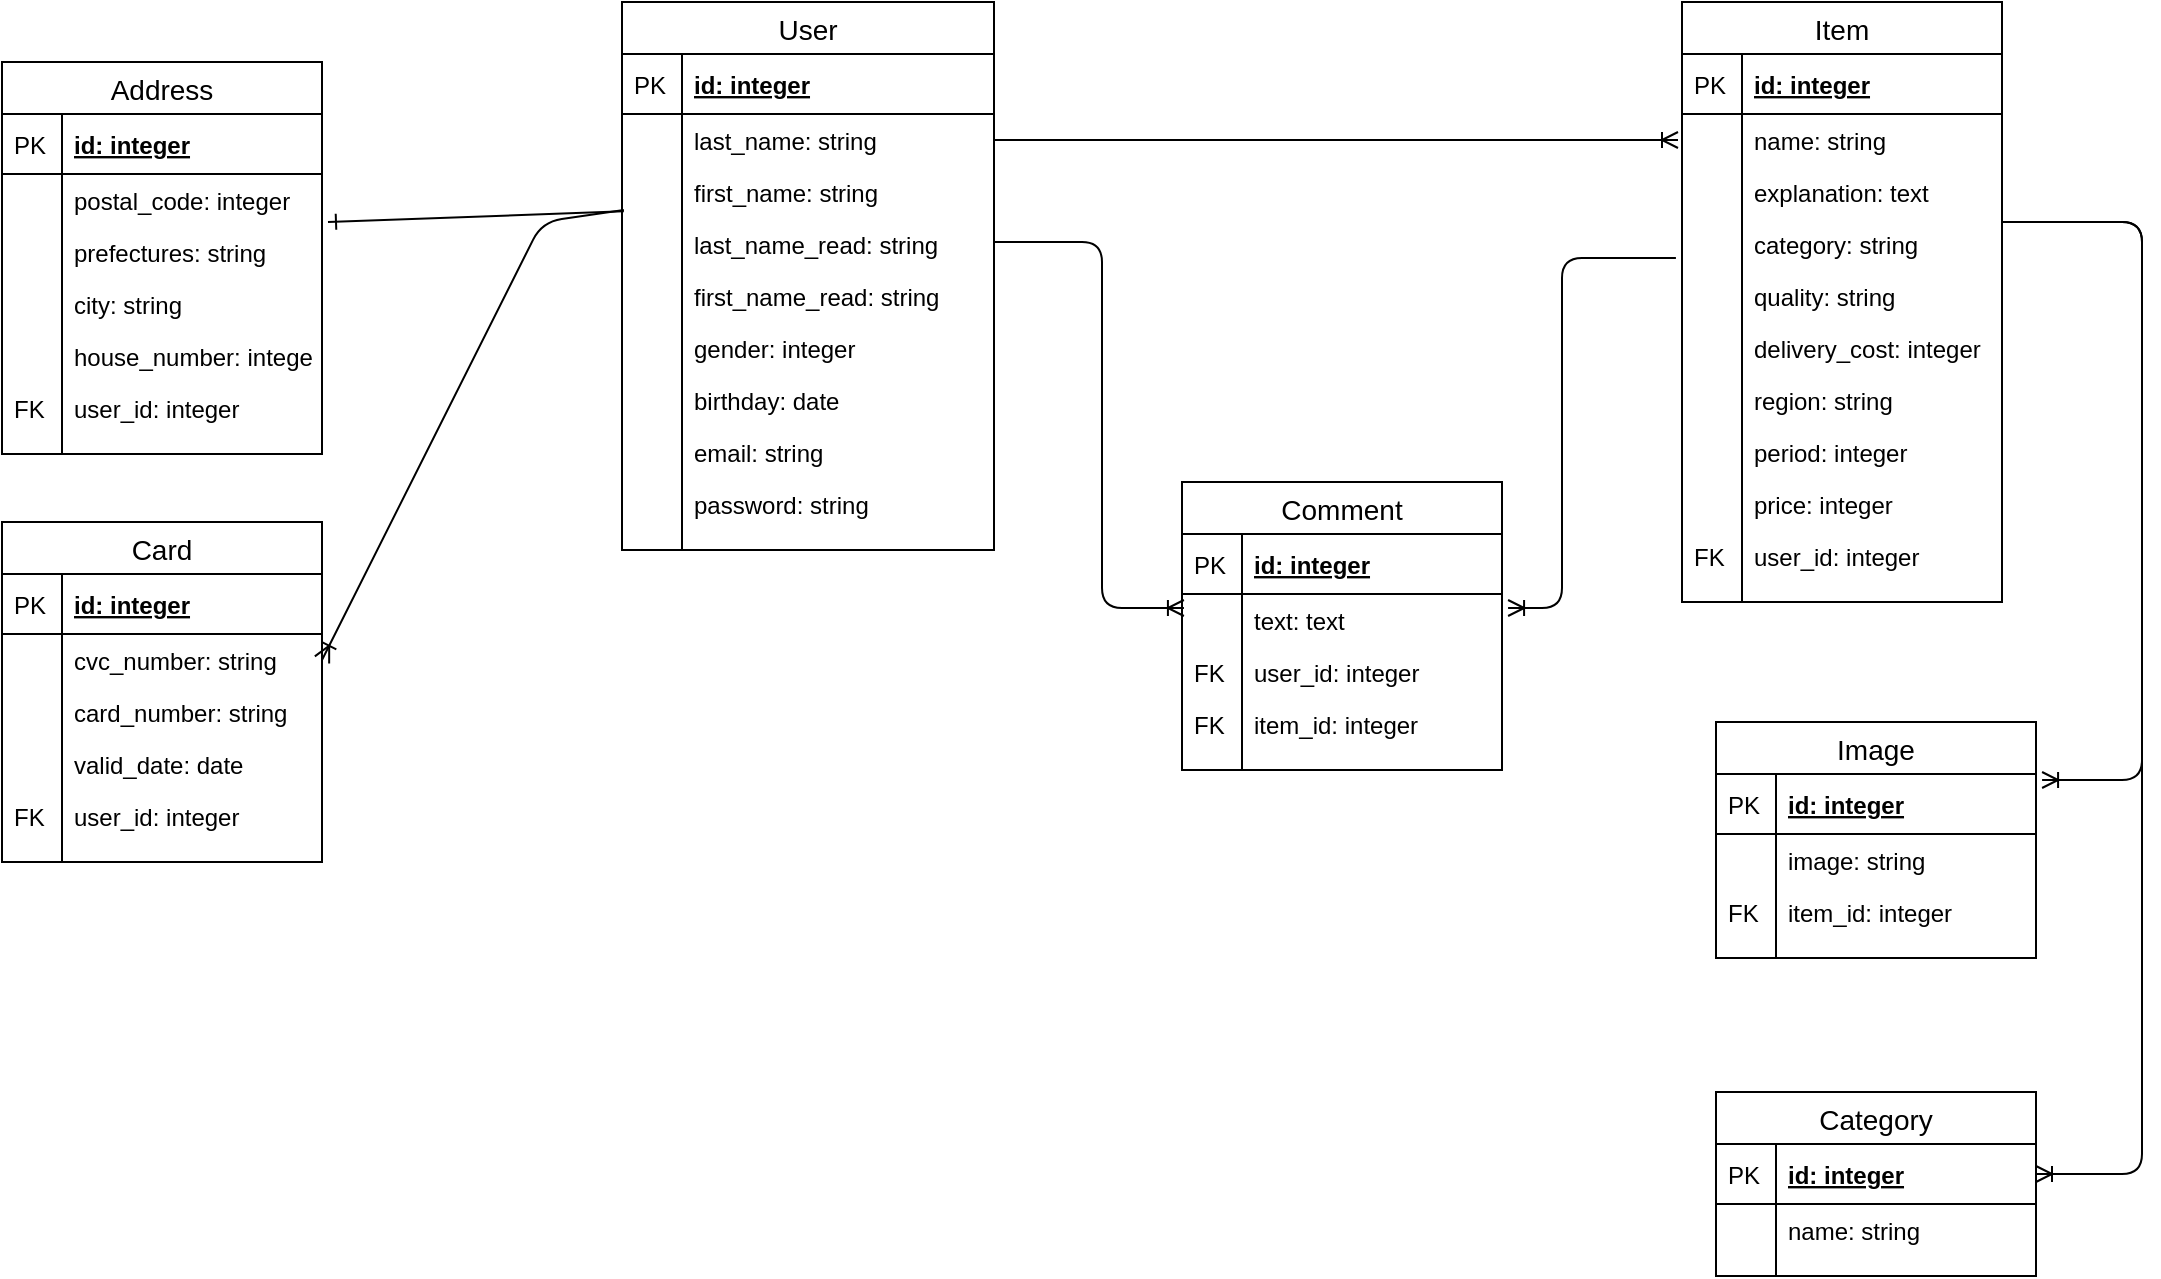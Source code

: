<mxfile version="13.1.3">
    <diagram id="6hGFLwfOUW9BJ-s0fimq" name="Page-1">
        <mxGraphModel dx="1434" dy="567" grid="1" gridSize="10" guides="1" tooltips="1" connect="1" arrows="1" fold="1" page="1" pageScale="1" pageWidth="827" pageHeight="1169" math="0" shadow="0">
            <root>
                <mxCell id="0"/>
                <mxCell id="1" parent="0"/>
                <mxCell id="AFHRm0cHmxVTcBt_HpMP-121" value="Image" style="swimlane;fontStyle=0;childLayout=stackLayout;horizontal=1;startSize=26;horizontalStack=0;resizeParent=1;resizeParentMax=0;resizeLast=0;collapsible=1;marginBottom=0;align=center;fontSize=14;html=0;" vertex="1" parent="1">
                    <mxGeometry x="667" y="400" width="160" height="118" as="geometry"/>
                </mxCell>
                <mxCell id="AFHRm0cHmxVTcBt_HpMP-122" value="id: integer" style="shape=partialRectangle;top=0;left=0;right=0;bottom=1;align=left;verticalAlign=middle;fillColor=none;spacingLeft=34;spacingRight=4;overflow=hidden;rotatable=0;points=[[0,0.5],[1,0.5]];portConstraint=eastwest;dropTarget=0;fontStyle=5;fontSize=12;" vertex="1" parent="AFHRm0cHmxVTcBt_HpMP-121">
                    <mxGeometry y="26" width="160" height="30" as="geometry"/>
                </mxCell>
                <mxCell id="AFHRm0cHmxVTcBt_HpMP-123" value="PK" style="shape=partialRectangle;top=0;left=0;bottom=0;fillColor=none;align=left;verticalAlign=middle;spacingLeft=4;spacingRight=4;overflow=hidden;rotatable=0;points=[];portConstraint=eastwest;part=1;fontSize=12;" vertex="1" connectable="0" parent="AFHRm0cHmxVTcBt_HpMP-122">
                    <mxGeometry width="30" height="30" as="geometry"/>
                </mxCell>
                <mxCell id="AFHRm0cHmxVTcBt_HpMP-124" value="image: string" style="shape=partialRectangle;top=0;left=0;right=0;bottom=0;align=left;verticalAlign=top;fillColor=none;spacingLeft=34;spacingRight=4;overflow=hidden;rotatable=0;points=[[0,0.5],[1,0.5]];portConstraint=eastwest;dropTarget=0;fontSize=12;" vertex="1" parent="AFHRm0cHmxVTcBt_HpMP-121">
                    <mxGeometry y="56" width="160" height="26" as="geometry"/>
                </mxCell>
                <mxCell id="AFHRm0cHmxVTcBt_HpMP-125" value="" style="shape=partialRectangle;top=0;left=0;bottom=0;fillColor=none;align=left;verticalAlign=top;spacingLeft=4;spacingRight=4;overflow=hidden;rotatable=0;points=[];portConstraint=eastwest;part=1;fontSize=12;" vertex="1" connectable="0" parent="AFHRm0cHmxVTcBt_HpMP-124">
                    <mxGeometry width="30" height="26" as="geometry"/>
                </mxCell>
                <mxCell id="AFHRm0cHmxVTcBt_HpMP-153" value="item_id: integer" style="shape=partialRectangle;top=0;left=0;right=0;bottom=0;align=left;verticalAlign=top;fillColor=none;spacingLeft=34;spacingRight=4;overflow=hidden;rotatable=0;points=[[0,0.5],[1,0.5]];portConstraint=eastwest;dropTarget=0;fontSize=12;" vertex="1" parent="AFHRm0cHmxVTcBt_HpMP-121">
                    <mxGeometry y="82" width="160" height="26" as="geometry"/>
                </mxCell>
                <mxCell id="AFHRm0cHmxVTcBt_HpMP-154" value="FK" style="shape=partialRectangle;top=0;left=0;bottom=0;fillColor=none;align=left;verticalAlign=top;spacingLeft=4;spacingRight=4;overflow=hidden;rotatable=0;points=[];portConstraint=eastwest;part=1;fontSize=12;" vertex="1" connectable="0" parent="AFHRm0cHmxVTcBt_HpMP-153">
                    <mxGeometry width="30" height="26" as="geometry"/>
                </mxCell>
                <mxCell id="AFHRm0cHmxVTcBt_HpMP-130" value="" style="shape=partialRectangle;top=0;left=0;right=0;bottom=0;align=left;verticalAlign=top;fillColor=none;spacingLeft=34;spacingRight=4;overflow=hidden;rotatable=0;points=[[0,0.5],[1,0.5]];portConstraint=eastwest;dropTarget=0;fontSize=12;" vertex="1" parent="AFHRm0cHmxVTcBt_HpMP-121">
                    <mxGeometry y="108" width="160" height="10" as="geometry"/>
                </mxCell>
                <mxCell id="AFHRm0cHmxVTcBt_HpMP-131" value="" style="shape=partialRectangle;top=0;left=0;bottom=0;fillColor=none;align=left;verticalAlign=top;spacingLeft=4;spacingRight=4;overflow=hidden;rotatable=0;points=[];portConstraint=eastwest;part=1;fontSize=12;" vertex="1" connectable="0" parent="AFHRm0cHmxVTcBt_HpMP-130">
                    <mxGeometry width="30" height="10" as="geometry"/>
                </mxCell>
                <mxCell id="AFHRm0cHmxVTcBt_HpMP-132" value="Category" style="swimlane;fontStyle=0;childLayout=stackLayout;horizontal=1;startSize=26;horizontalStack=0;resizeParent=1;resizeParentMax=0;resizeLast=0;collapsible=1;marginBottom=0;align=center;fontSize=14;html=0;" vertex="1" parent="1">
                    <mxGeometry x="667" y="585" width="160" height="92" as="geometry"/>
                </mxCell>
                <mxCell id="AFHRm0cHmxVTcBt_HpMP-133" value="id: integer" style="shape=partialRectangle;top=0;left=0;right=0;bottom=1;align=left;verticalAlign=middle;fillColor=none;spacingLeft=34;spacingRight=4;overflow=hidden;rotatable=0;points=[[0,0.5],[1,0.5]];portConstraint=eastwest;dropTarget=0;fontStyle=5;fontSize=12;" vertex="1" parent="AFHRm0cHmxVTcBt_HpMP-132">
                    <mxGeometry y="26" width="160" height="30" as="geometry"/>
                </mxCell>
                <mxCell id="AFHRm0cHmxVTcBt_HpMP-134" value="PK" style="shape=partialRectangle;top=0;left=0;bottom=0;fillColor=none;align=left;verticalAlign=middle;spacingLeft=4;spacingRight=4;overflow=hidden;rotatable=0;points=[];portConstraint=eastwest;part=1;fontSize=12;" vertex="1" connectable="0" parent="AFHRm0cHmxVTcBt_HpMP-133">
                    <mxGeometry width="30" height="30" as="geometry"/>
                </mxCell>
                <mxCell id="AFHRm0cHmxVTcBt_HpMP-135" value="name: string" style="shape=partialRectangle;top=0;left=0;right=0;bottom=0;align=left;verticalAlign=top;fillColor=none;spacingLeft=34;spacingRight=4;overflow=hidden;rotatable=0;points=[[0,0.5],[1,0.5]];portConstraint=eastwest;dropTarget=0;fontSize=12;" vertex="1" parent="AFHRm0cHmxVTcBt_HpMP-132">
                    <mxGeometry y="56" width="160" height="26" as="geometry"/>
                </mxCell>
                <mxCell id="AFHRm0cHmxVTcBt_HpMP-136" value="" style="shape=partialRectangle;top=0;left=0;bottom=0;fillColor=none;align=left;verticalAlign=top;spacingLeft=4;spacingRight=4;overflow=hidden;rotatable=0;points=[];portConstraint=eastwest;part=1;fontSize=12;" vertex="1" connectable="0" parent="AFHRm0cHmxVTcBt_HpMP-135">
                    <mxGeometry width="30" height="26" as="geometry"/>
                </mxCell>
                <mxCell id="AFHRm0cHmxVTcBt_HpMP-141" value="" style="shape=partialRectangle;top=0;left=0;right=0;bottom=0;align=left;verticalAlign=top;fillColor=none;spacingLeft=34;spacingRight=4;overflow=hidden;rotatable=0;points=[[0,0.5],[1,0.5]];portConstraint=eastwest;dropTarget=0;fontSize=12;" vertex="1" parent="AFHRm0cHmxVTcBt_HpMP-132">
                    <mxGeometry y="82" width="160" height="10" as="geometry"/>
                </mxCell>
                <mxCell id="AFHRm0cHmxVTcBt_HpMP-142" value="" style="shape=partialRectangle;top=0;left=0;bottom=0;fillColor=none;align=left;verticalAlign=top;spacingLeft=4;spacingRight=4;overflow=hidden;rotatable=0;points=[];portConstraint=eastwest;part=1;fontSize=12;" vertex="1" connectable="0" parent="AFHRm0cHmxVTcBt_HpMP-141">
                    <mxGeometry width="30" height="10" as="geometry"/>
                </mxCell>
                <mxCell id="AFHRm0cHmxVTcBt_HpMP-40" value="User" style="swimlane;fontStyle=0;childLayout=stackLayout;horizontal=1;startSize=26;horizontalStack=0;resizeParent=1;resizeParentMax=0;resizeLast=0;collapsible=1;marginBottom=0;align=center;fontSize=14;html=0;" vertex="1" parent="1">
                    <mxGeometry x="120" y="40" width="186" height="274" as="geometry"/>
                </mxCell>
                <mxCell id="AFHRm0cHmxVTcBt_HpMP-41" value="id: integer" style="shape=partialRectangle;top=0;left=0;right=0;bottom=1;align=left;verticalAlign=middle;fillColor=none;spacingLeft=34;spacingRight=4;overflow=hidden;rotatable=0;points=[[0,0.5],[1,0.5]];portConstraint=eastwest;dropTarget=0;fontStyle=5;fontSize=12;" vertex="1" parent="AFHRm0cHmxVTcBt_HpMP-40">
                    <mxGeometry y="26" width="186" height="30" as="geometry"/>
                </mxCell>
                <mxCell id="AFHRm0cHmxVTcBt_HpMP-42" value="PK" style="shape=partialRectangle;top=0;left=0;bottom=0;fillColor=none;align=left;verticalAlign=middle;spacingLeft=4;spacingRight=4;overflow=hidden;rotatable=0;points=[];portConstraint=eastwest;part=1;fontSize=12;" vertex="1" connectable="0" parent="AFHRm0cHmxVTcBt_HpMP-41">
                    <mxGeometry width="30" height="30" as="geometry"/>
                </mxCell>
                <mxCell id="AFHRm0cHmxVTcBt_HpMP-45" value="last_name: string" style="shape=partialRectangle;top=0;left=0;right=0;bottom=0;align=left;verticalAlign=top;fillColor=none;spacingLeft=34;spacingRight=4;overflow=hidden;rotatable=0;points=[[0,0.5],[1,0.5]];portConstraint=eastwest;dropTarget=0;fontSize=12;" vertex="1" parent="AFHRm0cHmxVTcBt_HpMP-40">
                    <mxGeometry y="56" width="186" height="26" as="geometry"/>
                </mxCell>
                <mxCell id="AFHRm0cHmxVTcBt_HpMP-46" value="" style="shape=partialRectangle;top=0;left=0;bottom=0;fillColor=none;align=left;verticalAlign=top;spacingLeft=4;spacingRight=4;overflow=hidden;rotatable=0;points=[];portConstraint=eastwest;part=1;fontSize=12;" vertex="1" connectable="0" parent="AFHRm0cHmxVTcBt_HpMP-45">
                    <mxGeometry width="30" height="26" as="geometry"/>
                </mxCell>
                <mxCell id="AFHRm0cHmxVTcBt_HpMP-47" value="first_name: string" style="shape=partialRectangle;top=0;left=0;right=0;bottom=0;align=left;verticalAlign=top;fillColor=none;spacingLeft=34;spacingRight=4;overflow=hidden;rotatable=0;points=[[0,0.5],[1,0.5]];portConstraint=eastwest;dropTarget=0;fontSize=12;" vertex="1" parent="AFHRm0cHmxVTcBt_HpMP-40">
                    <mxGeometry y="82" width="186" height="26" as="geometry"/>
                </mxCell>
                <mxCell id="AFHRm0cHmxVTcBt_HpMP-48" value="" style="shape=partialRectangle;top=0;left=0;bottom=0;fillColor=none;align=left;verticalAlign=top;spacingLeft=4;spacingRight=4;overflow=hidden;rotatable=0;points=[];portConstraint=eastwest;part=1;fontSize=12;" vertex="1" connectable="0" parent="AFHRm0cHmxVTcBt_HpMP-47">
                    <mxGeometry width="30" height="26" as="geometry"/>
                </mxCell>
                <mxCell id="AFHRm0cHmxVTcBt_HpMP-51" value="last_name_read: string" style="shape=partialRectangle;top=0;left=0;right=0;bottom=0;align=left;verticalAlign=top;fillColor=none;spacingLeft=34;spacingRight=4;overflow=hidden;rotatable=0;points=[[0,0.5],[1,0.5]];portConstraint=eastwest;dropTarget=0;fontSize=12;" vertex="1" parent="AFHRm0cHmxVTcBt_HpMP-40">
                    <mxGeometry y="108" width="186" height="26" as="geometry"/>
                </mxCell>
                <mxCell id="AFHRm0cHmxVTcBt_HpMP-52" value="" style="shape=partialRectangle;top=0;left=0;bottom=0;fillColor=none;align=left;verticalAlign=top;spacingLeft=4;spacingRight=4;overflow=hidden;rotatable=0;points=[];portConstraint=eastwest;part=1;fontSize=12;" vertex="1" connectable="0" parent="AFHRm0cHmxVTcBt_HpMP-51">
                    <mxGeometry width="30" height="26" as="geometry"/>
                </mxCell>
                <mxCell id="AFHRm0cHmxVTcBt_HpMP-53" value="first_name_read: string" style="shape=partialRectangle;top=0;left=0;right=0;bottom=0;align=left;verticalAlign=top;fillColor=none;spacingLeft=34;spacingRight=4;overflow=hidden;rotatable=0;points=[[0,0.5],[1,0.5]];portConstraint=eastwest;dropTarget=0;fontSize=12;" vertex="1" parent="AFHRm0cHmxVTcBt_HpMP-40">
                    <mxGeometry y="134" width="186" height="26" as="geometry"/>
                </mxCell>
                <mxCell id="AFHRm0cHmxVTcBt_HpMP-54" value="" style="shape=partialRectangle;top=0;left=0;bottom=0;fillColor=none;align=left;verticalAlign=top;spacingLeft=4;spacingRight=4;overflow=hidden;rotatable=0;points=[];portConstraint=eastwest;part=1;fontSize=12;" vertex="1" connectable="0" parent="AFHRm0cHmxVTcBt_HpMP-53">
                    <mxGeometry width="30" height="26" as="geometry"/>
                </mxCell>
                <mxCell id="AFHRm0cHmxVTcBt_HpMP-55" value="gender: integer" style="shape=partialRectangle;top=0;left=0;right=0;bottom=0;align=left;verticalAlign=top;fillColor=none;spacingLeft=34;spacingRight=4;overflow=hidden;rotatable=0;points=[[0,0.5],[1,0.5]];portConstraint=eastwest;dropTarget=0;fontSize=12;" vertex="1" parent="AFHRm0cHmxVTcBt_HpMP-40">
                    <mxGeometry y="160" width="186" height="26" as="geometry"/>
                </mxCell>
                <mxCell id="AFHRm0cHmxVTcBt_HpMP-56" value="" style="shape=partialRectangle;top=0;left=0;bottom=0;fillColor=none;align=left;verticalAlign=top;spacingLeft=4;spacingRight=4;overflow=hidden;rotatable=0;points=[];portConstraint=eastwest;part=1;fontSize=12;" vertex="1" connectable="0" parent="AFHRm0cHmxVTcBt_HpMP-55">
                    <mxGeometry width="30" height="26" as="geometry"/>
                </mxCell>
                <mxCell id="AFHRm0cHmxVTcBt_HpMP-57" value="birthday: date" style="shape=partialRectangle;top=0;left=0;right=0;bottom=0;align=left;verticalAlign=top;fillColor=none;spacingLeft=34;spacingRight=4;overflow=hidden;rotatable=0;points=[[0,0.5],[1,0.5]];portConstraint=eastwest;dropTarget=0;fontSize=12;" vertex="1" parent="AFHRm0cHmxVTcBt_HpMP-40">
                    <mxGeometry y="186" width="186" height="26" as="geometry"/>
                </mxCell>
                <mxCell id="AFHRm0cHmxVTcBt_HpMP-58" value="" style="shape=partialRectangle;top=0;left=0;bottom=0;fillColor=none;align=left;verticalAlign=top;spacingLeft=4;spacingRight=4;overflow=hidden;rotatable=0;points=[];portConstraint=eastwest;part=1;fontSize=12;" vertex="1" connectable="0" parent="AFHRm0cHmxVTcBt_HpMP-57">
                    <mxGeometry width="30" height="26" as="geometry"/>
                </mxCell>
                <mxCell id="AFHRm0cHmxVTcBt_HpMP-59" value="email: string" style="shape=partialRectangle;top=0;left=0;right=0;bottom=0;align=left;verticalAlign=top;fillColor=none;spacingLeft=34;spacingRight=4;overflow=hidden;rotatable=0;points=[[0,0.5],[1,0.5]];portConstraint=eastwest;dropTarget=0;fontSize=12;" vertex="1" parent="AFHRm0cHmxVTcBt_HpMP-40">
                    <mxGeometry y="212" width="186" height="26" as="geometry"/>
                </mxCell>
                <mxCell id="AFHRm0cHmxVTcBt_HpMP-60" value="" style="shape=partialRectangle;top=0;left=0;bottom=0;fillColor=none;align=left;verticalAlign=top;spacingLeft=4;spacingRight=4;overflow=hidden;rotatable=0;points=[];portConstraint=eastwest;part=1;fontSize=12;" vertex="1" connectable="0" parent="AFHRm0cHmxVTcBt_HpMP-59">
                    <mxGeometry width="30" height="26" as="geometry"/>
                </mxCell>
                <mxCell id="AFHRm0cHmxVTcBt_HpMP-61" value="password: string" style="shape=partialRectangle;top=0;left=0;right=0;bottom=0;align=left;verticalAlign=top;fillColor=none;spacingLeft=34;spacingRight=4;overflow=hidden;rotatable=0;points=[[0,0.5],[1,0.5]];portConstraint=eastwest;dropTarget=0;fontSize=12;" vertex="1" parent="AFHRm0cHmxVTcBt_HpMP-40">
                    <mxGeometry y="238" width="186" height="26" as="geometry"/>
                </mxCell>
                <mxCell id="AFHRm0cHmxVTcBt_HpMP-62" value="" style="shape=partialRectangle;top=0;left=0;bottom=0;fillColor=none;align=left;verticalAlign=top;spacingLeft=4;spacingRight=4;overflow=hidden;rotatable=0;points=[];portConstraint=eastwest;part=1;fontSize=12;" vertex="1" connectable="0" parent="AFHRm0cHmxVTcBt_HpMP-61">
                    <mxGeometry width="30" height="26" as="geometry"/>
                </mxCell>
                <mxCell id="AFHRm0cHmxVTcBt_HpMP-49" value="" style="shape=partialRectangle;top=0;left=0;right=0;bottom=0;align=left;verticalAlign=top;fillColor=none;spacingLeft=34;spacingRight=4;overflow=hidden;rotatable=0;points=[[0,0.5],[1,0.5]];portConstraint=eastwest;dropTarget=0;fontSize=12;" vertex="1" parent="AFHRm0cHmxVTcBt_HpMP-40">
                    <mxGeometry y="264" width="186" height="10" as="geometry"/>
                </mxCell>
                <mxCell id="AFHRm0cHmxVTcBt_HpMP-50" value="" style="shape=partialRectangle;top=0;left=0;bottom=0;fillColor=none;align=left;verticalAlign=top;spacingLeft=4;spacingRight=4;overflow=hidden;rotatable=0;points=[];portConstraint=eastwest;part=1;fontSize=12;" vertex="1" connectable="0" parent="AFHRm0cHmxVTcBt_HpMP-49">
                    <mxGeometry width="30" height="10" as="geometry"/>
                </mxCell>
                <mxCell id="AFHRm0cHmxVTcBt_HpMP-108" value="Address" style="swimlane;fontStyle=0;childLayout=stackLayout;horizontal=1;startSize=26;horizontalStack=0;resizeParent=1;resizeParentMax=0;resizeLast=0;collapsible=1;marginBottom=0;align=center;fontSize=14;html=0;" vertex="1" parent="1">
                    <mxGeometry x="-190" y="70" width="160" height="196" as="geometry"/>
                </mxCell>
                <mxCell id="AFHRm0cHmxVTcBt_HpMP-109" value="id: integer" style="shape=partialRectangle;top=0;left=0;right=0;bottom=1;align=left;verticalAlign=middle;fillColor=none;spacingLeft=34;spacingRight=4;overflow=hidden;rotatable=0;points=[[0,0.5],[1,0.5]];portConstraint=eastwest;dropTarget=0;fontStyle=5;fontSize=12;" vertex="1" parent="AFHRm0cHmxVTcBt_HpMP-108">
                    <mxGeometry y="26" width="160" height="30" as="geometry"/>
                </mxCell>
                <mxCell id="AFHRm0cHmxVTcBt_HpMP-110" value="PK" style="shape=partialRectangle;top=0;left=0;bottom=0;fillColor=none;align=left;verticalAlign=middle;spacingLeft=4;spacingRight=4;overflow=hidden;rotatable=0;points=[];portConstraint=eastwest;part=1;fontSize=12;" vertex="1" connectable="0" parent="AFHRm0cHmxVTcBt_HpMP-109">
                    <mxGeometry width="30" height="30" as="geometry"/>
                </mxCell>
                <mxCell id="AFHRm0cHmxVTcBt_HpMP-111" value="postal_code: integer" style="shape=partialRectangle;top=0;left=0;right=0;bottom=0;align=left;verticalAlign=top;fillColor=none;spacingLeft=34;spacingRight=4;overflow=hidden;rotatable=0;points=[[0,0.5],[1,0.5]];portConstraint=eastwest;dropTarget=0;fontSize=12;" vertex="1" parent="AFHRm0cHmxVTcBt_HpMP-108">
                    <mxGeometry y="56" width="160" height="26" as="geometry"/>
                </mxCell>
                <mxCell id="AFHRm0cHmxVTcBt_HpMP-112" value="" style="shape=partialRectangle;top=0;left=0;bottom=0;fillColor=none;align=left;verticalAlign=top;spacingLeft=4;spacingRight=4;overflow=hidden;rotatable=0;points=[];portConstraint=eastwest;part=1;fontSize=12;" vertex="1" connectable="0" parent="AFHRm0cHmxVTcBt_HpMP-111">
                    <mxGeometry width="30" height="26" as="geometry"/>
                </mxCell>
                <mxCell id="AFHRm0cHmxVTcBt_HpMP-113" value="prefectures: string" style="shape=partialRectangle;top=0;left=0;right=0;bottom=0;align=left;verticalAlign=top;fillColor=none;spacingLeft=34;spacingRight=4;overflow=hidden;rotatable=0;points=[[0,0.5],[1,0.5]];portConstraint=eastwest;dropTarget=0;fontSize=12;" vertex="1" parent="AFHRm0cHmxVTcBt_HpMP-108">
                    <mxGeometry y="82" width="160" height="26" as="geometry"/>
                </mxCell>
                <mxCell id="AFHRm0cHmxVTcBt_HpMP-114" value="" style="shape=partialRectangle;top=0;left=0;bottom=0;fillColor=none;align=left;verticalAlign=top;spacingLeft=4;spacingRight=4;overflow=hidden;rotatable=0;points=[];portConstraint=eastwest;part=1;fontSize=12;" vertex="1" connectable="0" parent="AFHRm0cHmxVTcBt_HpMP-113">
                    <mxGeometry width="30" height="26" as="geometry"/>
                </mxCell>
                <mxCell id="AFHRm0cHmxVTcBt_HpMP-115" value="city: string" style="shape=partialRectangle;top=0;left=0;right=0;bottom=0;align=left;verticalAlign=top;fillColor=none;spacingLeft=34;spacingRight=4;overflow=hidden;rotatable=0;points=[[0,0.5],[1,0.5]];portConstraint=eastwest;dropTarget=0;fontSize=12;" vertex="1" parent="AFHRm0cHmxVTcBt_HpMP-108">
                    <mxGeometry y="108" width="160" height="26" as="geometry"/>
                </mxCell>
                <mxCell id="AFHRm0cHmxVTcBt_HpMP-116" value="" style="shape=partialRectangle;top=0;left=0;bottom=0;fillColor=none;align=left;verticalAlign=top;spacingLeft=4;spacingRight=4;overflow=hidden;rotatable=0;points=[];portConstraint=eastwest;part=1;fontSize=12;" vertex="1" connectable="0" parent="AFHRm0cHmxVTcBt_HpMP-115">
                    <mxGeometry width="30" height="26" as="geometry"/>
                </mxCell>
                <mxCell id="AFHRm0cHmxVTcBt_HpMP-119" value="house_number: integer" style="shape=partialRectangle;top=0;left=0;right=0;bottom=0;align=left;verticalAlign=top;fillColor=none;spacingLeft=34;spacingRight=4;overflow=hidden;rotatable=0;points=[[0,0.5],[1,0.5]];portConstraint=eastwest;dropTarget=0;fontSize=12;" vertex="1" parent="AFHRm0cHmxVTcBt_HpMP-108">
                    <mxGeometry y="134" width="160" height="26" as="geometry"/>
                </mxCell>
                <mxCell id="AFHRm0cHmxVTcBt_HpMP-120" value="" style="shape=partialRectangle;top=0;left=0;bottom=0;fillColor=none;align=left;verticalAlign=top;spacingLeft=4;spacingRight=4;overflow=hidden;rotatable=0;points=[];portConstraint=eastwest;part=1;fontSize=12;" vertex="1" connectable="0" parent="AFHRm0cHmxVTcBt_HpMP-119">
                    <mxGeometry width="30" height="26" as="geometry"/>
                </mxCell>
                <mxCell id="AFHRm0cHmxVTcBt_HpMP-151" value="user_id: integer" style="shape=partialRectangle;top=0;left=0;right=0;bottom=0;align=left;verticalAlign=top;fillColor=none;spacingLeft=34;spacingRight=4;overflow=hidden;rotatable=0;points=[[0,0.5],[1,0.5]];portConstraint=eastwest;dropTarget=0;fontSize=12;" vertex="1" parent="AFHRm0cHmxVTcBt_HpMP-108">
                    <mxGeometry y="160" width="160" height="26" as="geometry"/>
                </mxCell>
                <mxCell id="AFHRm0cHmxVTcBt_HpMP-152" value="FK" style="shape=partialRectangle;top=0;left=0;bottom=0;fillColor=none;align=left;verticalAlign=top;spacingLeft=4;spacingRight=4;overflow=hidden;rotatable=0;points=[];portConstraint=eastwest;part=1;fontSize=12;" vertex="1" connectable="0" parent="AFHRm0cHmxVTcBt_HpMP-151">
                    <mxGeometry width="30" height="26" as="geometry"/>
                </mxCell>
                <mxCell id="AFHRm0cHmxVTcBt_HpMP-117" value="" style="shape=partialRectangle;top=0;left=0;right=0;bottom=0;align=left;verticalAlign=top;fillColor=none;spacingLeft=34;spacingRight=4;overflow=hidden;rotatable=0;points=[[0,0.5],[1,0.5]];portConstraint=eastwest;dropTarget=0;fontSize=12;" vertex="1" parent="AFHRm0cHmxVTcBt_HpMP-108">
                    <mxGeometry y="186" width="160" height="10" as="geometry"/>
                </mxCell>
                <mxCell id="AFHRm0cHmxVTcBt_HpMP-118" value="" style="shape=partialRectangle;top=0;left=0;bottom=0;fillColor=none;align=left;verticalAlign=top;spacingLeft=4;spacingRight=4;overflow=hidden;rotatable=0;points=[];portConstraint=eastwest;part=1;fontSize=12;" vertex="1" connectable="0" parent="AFHRm0cHmxVTcBt_HpMP-117">
                    <mxGeometry width="30" height="10" as="geometry"/>
                </mxCell>
                <mxCell id="AFHRm0cHmxVTcBt_HpMP-86" value="Card" style="swimlane;fontStyle=0;childLayout=stackLayout;horizontal=1;startSize=26;horizontalStack=0;resizeParent=1;resizeParentMax=0;resizeLast=0;collapsible=1;marginBottom=0;align=center;fontSize=14;html=0;" vertex="1" parent="1">
                    <mxGeometry x="-190" y="300" width="160" height="170" as="geometry"/>
                </mxCell>
                <mxCell id="AFHRm0cHmxVTcBt_HpMP-87" value="id: integer" style="shape=partialRectangle;top=0;left=0;right=0;bottom=1;align=left;verticalAlign=middle;fillColor=none;spacingLeft=34;spacingRight=4;overflow=hidden;rotatable=0;points=[[0,0.5],[1,0.5]];portConstraint=eastwest;dropTarget=0;fontStyle=5;fontSize=12;" vertex="1" parent="AFHRm0cHmxVTcBt_HpMP-86">
                    <mxGeometry y="26" width="160" height="30" as="geometry"/>
                </mxCell>
                <mxCell id="AFHRm0cHmxVTcBt_HpMP-88" value="PK" style="shape=partialRectangle;top=0;left=0;bottom=0;fillColor=none;align=left;verticalAlign=middle;spacingLeft=4;spacingRight=4;overflow=hidden;rotatable=0;points=[];portConstraint=eastwest;part=1;fontSize=12;" vertex="1" connectable="0" parent="AFHRm0cHmxVTcBt_HpMP-87">
                    <mxGeometry width="30" height="30" as="geometry"/>
                </mxCell>
                <mxCell id="AFHRm0cHmxVTcBt_HpMP-89" value="cvc_number: string" style="shape=partialRectangle;top=0;left=0;right=0;bottom=0;align=left;verticalAlign=top;fillColor=none;spacingLeft=34;spacingRight=4;overflow=hidden;rotatable=0;points=[[0,0.5],[1,0.5]];portConstraint=eastwest;dropTarget=0;fontSize=12;" vertex="1" parent="AFHRm0cHmxVTcBt_HpMP-86">
                    <mxGeometry y="56" width="160" height="26" as="geometry"/>
                </mxCell>
                <mxCell id="AFHRm0cHmxVTcBt_HpMP-90" value="" style="shape=partialRectangle;top=0;left=0;bottom=0;fillColor=none;align=left;verticalAlign=top;spacingLeft=4;spacingRight=4;overflow=hidden;rotatable=0;points=[];portConstraint=eastwest;part=1;fontSize=12;" vertex="1" connectable="0" parent="AFHRm0cHmxVTcBt_HpMP-89">
                    <mxGeometry width="30" height="26" as="geometry"/>
                </mxCell>
                <mxCell id="AFHRm0cHmxVTcBt_HpMP-91" value="card_number: string" style="shape=partialRectangle;top=0;left=0;right=0;bottom=0;align=left;verticalAlign=top;fillColor=none;spacingLeft=34;spacingRight=4;overflow=hidden;rotatable=0;points=[[0,0.5],[1,0.5]];portConstraint=eastwest;dropTarget=0;fontSize=12;" vertex="1" parent="AFHRm0cHmxVTcBt_HpMP-86">
                    <mxGeometry y="82" width="160" height="26" as="geometry"/>
                </mxCell>
                <mxCell id="AFHRm0cHmxVTcBt_HpMP-92" value="" style="shape=partialRectangle;top=0;left=0;bottom=0;fillColor=none;align=left;verticalAlign=top;spacingLeft=4;spacingRight=4;overflow=hidden;rotatable=0;points=[];portConstraint=eastwest;part=1;fontSize=12;" vertex="1" connectable="0" parent="AFHRm0cHmxVTcBt_HpMP-91">
                    <mxGeometry width="30" height="26" as="geometry"/>
                </mxCell>
                <mxCell id="AFHRm0cHmxVTcBt_HpMP-93" value="valid_date: date" style="shape=partialRectangle;top=0;left=0;right=0;bottom=0;align=left;verticalAlign=top;fillColor=none;spacingLeft=34;spacingRight=4;overflow=hidden;rotatable=0;points=[[0,0.5],[1,0.5]];portConstraint=eastwest;dropTarget=0;fontSize=12;" vertex="1" parent="AFHRm0cHmxVTcBt_HpMP-86">
                    <mxGeometry y="108" width="160" height="26" as="geometry"/>
                </mxCell>
                <mxCell id="AFHRm0cHmxVTcBt_HpMP-94" value="" style="shape=partialRectangle;top=0;left=0;bottom=0;fillColor=none;align=left;verticalAlign=top;spacingLeft=4;spacingRight=4;overflow=hidden;rotatable=0;points=[];portConstraint=eastwest;part=1;fontSize=12;" vertex="1" connectable="0" parent="AFHRm0cHmxVTcBt_HpMP-93">
                    <mxGeometry width="30" height="26" as="geometry"/>
                </mxCell>
                <mxCell id="AFHRm0cHmxVTcBt_HpMP-145" value="user_id: integer" style="shape=partialRectangle;top=0;left=0;right=0;bottom=0;align=left;verticalAlign=top;fillColor=none;spacingLeft=34;spacingRight=4;overflow=hidden;rotatable=0;points=[[0,0.5],[1,0.5]];portConstraint=eastwest;dropTarget=0;fontSize=12;" vertex="1" parent="AFHRm0cHmxVTcBt_HpMP-86">
                    <mxGeometry y="134" width="160" height="26" as="geometry"/>
                </mxCell>
                <mxCell id="AFHRm0cHmxVTcBt_HpMP-146" value="FK" style="shape=partialRectangle;top=0;left=0;bottom=0;fillColor=none;align=left;verticalAlign=top;spacingLeft=4;spacingRight=4;overflow=hidden;rotatable=0;points=[];portConstraint=eastwest;part=1;fontSize=12;" vertex="1" connectable="0" parent="AFHRm0cHmxVTcBt_HpMP-145">
                    <mxGeometry width="30" height="26" as="geometry"/>
                </mxCell>
                <mxCell id="AFHRm0cHmxVTcBt_HpMP-95" value="" style="shape=partialRectangle;top=0;left=0;right=0;bottom=0;align=left;verticalAlign=top;fillColor=none;spacingLeft=34;spacingRight=4;overflow=hidden;rotatable=0;points=[[0,0.5],[1,0.5]];portConstraint=eastwest;dropTarget=0;fontSize=12;" vertex="1" parent="AFHRm0cHmxVTcBt_HpMP-86">
                    <mxGeometry y="160" width="160" height="10" as="geometry"/>
                </mxCell>
                <mxCell id="AFHRm0cHmxVTcBt_HpMP-96" value="" style="shape=partialRectangle;top=0;left=0;bottom=0;fillColor=none;align=left;verticalAlign=top;spacingLeft=4;spacingRight=4;overflow=hidden;rotatable=0;points=[];portConstraint=eastwest;part=1;fontSize=12;" vertex="1" connectable="0" parent="AFHRm0cHmxVTcBt_HpMP-95">
                    <mxGeometry width="30" height="10" as="geometry"/>
                </mxCell>
                <mxCell id="AFHRm0cHmxVTcBt_HpMP-160" value="" style="fontSize=12;html=1;endArrow=ERoneToMany;entryX=1;entryY=0.5;entryDx=0;entryDy=0;exitX=0.005;exitY=-0.154;exitDx=0;exitDy=0;exitPerimeter=0;" edge="1" parent="1" source="AFHRm0cHmxVTcBt_HpMP-51" target="AFHRm0cHmxVTcBt_HpMP-89">
                    <mxGeometry width="100" height="100" relative="1" as="geometry">
                        <mxPoint x="90" y="140" as="sourcePoint"/>
                        <mxPoint x="-10" y="340" as="targetPoint"/>
                        <Array as="points">
                            <mxPoint x="80" y="150"/>
                        </Array>
                    </mxGeometry>
                </mxCell>
                <mxCell id="AFHRm0cHmxVTcBt_HpMP-162" value="" style="fontSize=12;html=1;endArrow=ERoneToMany;exitX=1;exitY=0.5;exitDx=0;exitDy=0;" edge="1" parent="1" source="AFHRm0cHmxVTcBt_HpMP-45">
                    <mxGeometry width="100" height="100" relative="1" as="geometry">
                        <mxPoint x="400" y="270" as="sourcePoint"/>
                        <mxPoint x="648" y="109" as="targetPoint"/>
                        <Array as="points">
                            <mxPoint x="480" y="109"/>
                        </Array>
                    </mxGeometry>
                </mxCell>
                <mxCell id="AFHRm0cHmxVTcBt_HpMP-63" value="Item" style="swimlane;fontStyle=0;childLayout=stackLayout;horizontal=1;startSize=26;horizontalStack=0;resizeParent=1;resizeParentMax=0;resizeLast=0;collapsible=1;marginBottom=0;align=center;fontSize=14;html=0;" vertex="1" parent="1">
                    <mxGeometry x="650" y="40" width="160" height="300" as="geometry"/>
                </mxCell>
                <mxCell id="AFHRm0cHmxVTcBt_HpMP-64" value="id: integer" style="shape=partialRectangle;top=0;left=0;right=0;bottom=1;align=left;verticalAlign=middle;fillColor=none;spacingLeft=34;spacingRight=4;overflow=hidden;rotatable=0;points=[[0,0.5],[1,0.5]];portConstraint=eastwest;dropTarget=0;fontStyle=5;fontSize=12;" vertex="1" parent="AFHRm0cHmxVTcBt_HpMP-63">
                    <mxGeometry y="26" width="160" height="30" as="geometry"/>
                </mxCell>
                <mxCell id="AFHRm0cHmxVTcBt_HpMP-65" value="PK" style="shape=partialRectangle;top=0;left=0;bottom=0;fillColor=none;align=left;verticalAlign=middle;spacingLeft=4;spacingRight=4;overflow=hidden;rotatable=0;points=[];portConstraint=eastwest;part=1;fontSize=12;" vertex="1" connectable="0" parent="AFHRm0cHmxVTcBt_HpMP-64">
                    <mxGeometry width="30" height="30" as="geometry"/>
                </mxCell>
                <mxCell id="AFHRm0cHmxVTcBt_HpMP-66" value="name: string" style="shape=partialRectangle;top=0;left=0;right=0;bottom=0;align=left;verticalAlign=top;fillColor=none;spacingLeft=34;spacingRight=4;overflow=hidden;rotatable=0;points=[[0,0.5],[1,0.5]];portConstraint=eastwest;dropTarget=0;fontSize=12;" vertex="1" parent="AFHRm0cHmxVTcBt_HpMP-63">
                    <mxGeometry y="56" width="160" height="26" as="geometry"/>
                </mxCell>
                <mxCell id="AFHRm0cHmxVTcBt_HpMP-67" value="" style="shape=partialRectangle;top=0;left=0;bottom=0;fillColor=none;align=left;verticalAlign=top;spacingLeft=4;spacingRight=4;overflow=hidden;rotatable=0;points=[];portConstraint=eastwest;part=1;fontSize=12;" vertex="1" connectable="0" parent="AFHRm0cHmxVTcBt_HpMP-66">
                    <mxGeometry width="30" height="26" as="geometry"/>
                </mxCell>
                <mxCell id="AFHRm0cHmxVTcBt_HpMP-68" value="explanation: text" style="shape=partialRectangle;top=0;left=0;right=0;bottom=0;align=left;verticalAlign=top;fillColor=none;spacingLeft=34;spacingRight=4;overflow=hidden;rotatable=0;points=[[0,0.5],[1,0.5]];portConstraint=eastwest;dropTarget=0;fontSize=12;" vertex="1" parent="AFHRm0cHmxVTcBt_HpMP-63">
                    <mxGeometry y="82" width="160" height="26" as="geometry"/>
                </mxCell>
                <mxCell id="AFHRm0cHmxVTcBt_HpMP-69" value="" style="shape=partialRectangle;top=0;left=0;bottom=0;fillColor=none;align=left;verticalAlign=top;spacingLeft=4;spacingRight=4;overflow=hidden;rotatable=0;points=[];portConstraint=eastwest;part=1;fontSize=12;" vertex="1" connectable="0" parent="AFHRm0cHmxVTcBt_HpMP-68">
                    <mxGeometry width="30" height="26" as="geometry"/>
                </mxCell>
                <mxCell id="AFHRm0cHmxVTcBt_HpMP-70" value="category: string" style="shape=partialRectangle;top=0;left=0;right=0;bottom=0;align=left;verticalAlign=top;fillColor=none;spacingLeft=34;spacingRight=4;overflow=hidden;rotatable=0;points=[[0,0.5],[1,0.5]];portConstraint=eastwest;dropTarget=0;fontSize=12;" vertex="1" parent="AFHRm0cHmxVTcBt_HpMP-63">
                    <mxGeometry y="108" width="160" height="26" as="geometry"/>
                </mxCell>
                <mxCell id="AFHRm0cHmxVTcBt_HpMP-71" value="" style="shape=partialRectangle;top=0;left=0;bottom=0;fillColor=none;align=left;verticalAlign=top;spacingLeft=4;spacingRight=4;overflow=hidden;rotatable=0;points=[];portConstraint=eastwest;part=1;fontSize=12;" vertex="1" connectable="0" parent="AFHRm0cHmxVTcBt_HpMP-70">
                    <mxGeometry width="30" height="26" as="geometry"/>
                </mxCell>
                <mxCell id="AFHRm0cHmxVTcBt_HpMP-74" value="quality: string" style="shape=partialRectangle;top=0;left=0;right=0;bottom=0;align=left;verticalAlign=top;fillColor=none;spacingLeft=34;spacingRight=4;overflow=hidden;rotatable=0;points=[[0,0.5],[1,0.5]];portConstraint=eastwest;dropTarget=0;fontSize=12;" vertex="1" parent="AFHRm0cHmxVTcBt_HpMP-63">
                    <mxGeometry y="134" width="160" height="26" as="geometry"/>
                </mxCell>
                <mxCell id="AFHRm0cHmxVTcBt_HpMP-75" value="" style="shape=partialRectangle;top=0;left=0;bottom=0;fillColor=none;align=left;verticalAlign=top;spacingLeft=4;spacingRight=4;overflow=hidden;rotatable=0;points=[];portConstraint=eastwest;part=1;fontSize=12;" vertex="1" connectable="0" parent="AFHRm0cHmxVTcBt_HpMP-74">
                    <mxGeometry width="30" height="26" as="geometry"/>
                </mxCell>
                <mxCell id="AFHRm0cHmxVTcBt_HpMP-76" value="delivery_cost: integer" style="shape=partialRectangle;top=0;left=0;right=0;bottom=0;align=left;verticalAlign=top;fillColor=none;spacingLeft=34;spacingRight=4;overflow=hidden;rotatable=0;points=[[0,0.5],[1,0.5]];portConstraint=eastwest;dropTarget=0;fontSize=12;" vertex="1" parent="AFHRm0cHmxVTcBt_HpMP-63">
                    <mxGeometry y="160" width="160" height="26" as="geometry"/>
                </mxCell>
                <mxCell id="AFHRm0cHmxVTcBt_HpMP-77" value="" style="shape=partialRectangle;top=0;left=0;bottom=0;fillColor=none;align=left;verticalAlign=top;spacingLeft=4;spacingRight=4;overflow=hidden;rotatable=0;points=[];portConstraint=eastwest;part=1;fontSize=12;" vertex="1" connectable="0" parent="AFHRm0cHmxVTcBt_HpMP-76">
                    <mxGeometry width="30" height="26" as="geometry"/>
                </mxCell>
                <mxCell id="AFHRm0cHmxVTcBt_HpMP-78" value="region: string" style="shape=partialRectangle;top=0;left=0;right=0;bottom=0;align=left;verticalAlign=top;fillColor=none;spacingLeft=34;spacingRight=4;overflow=hidden;rotatable=0;points=[[0,0.5],[1,0.5]];portConstraint=eastwest;dropTarget=0;fontSize=12;" vertex="1" parent="AFHRm0cHmxVTcBt_HpMP-63">
                    <mxGeometry y="186" width="160" height="26" as="geometry"/>
                </mxCell>
                <mxCell id="AFHRm0cHmxVTcBt_HpMP-79" value="" style="shape=partialRectangle;top=0;left=0;bottom=0;fillColor=none;align=left;verticalAlign=top;spacingLeft=4;spacingRight=4;overflow=hidden;rotatable=0;points=[];portConstraint=eastwest;part=1;fontSize=12;" vertex="1" connectable="0" parent="AFHRm0cHmxVTcBt_HpMP-78">
                    <mxGeometry width="30" height="26" as="geometry"/>
                </mxCell>
                <mxCell id="AFHRm0cHmxVTcBt_HpMP-80" value="period: integer" style="shape=partialRectangle;top=0;left=0;right=0;bottom=0;align=left;verticalAlign=top;fillColor=none;spacingLeft=34;spacingRight=4;overflow=hidden;rotatable=0;points=[[0,0.5],[1,0.5]];portConstraint=eastwest;dropTarget=0;fontSize=12;" vertex="1" parent="AFHRm0cHmxVTcBt_HpMP-63">
                    <mxGeometry y="212" width="160" height="26" as="geometry"/>
                </mxCell>
                <mxCell id="AFHRm0cHmxVTcBt_HpMP-81" value="" style="shape=partialRectangle;top=0;left=0;bottom=0;fillColor=none;align=left;verticalAlign=top;spacingLeft=4;spacingRight=4;overflow=hidden;rotatable=0;points=[];portConstraint=eastwest;part=1;fontSize=12;" vertex="1" connectable="0" parent="AFHRm0cHmxVTcBt_HpMP-80">
                    <mxGeometry width="30" height="26" as="geometry"/>
                </mxCell>
                <mxCell id="AFHRm0cHmxVTcBt_HpMP-82" value="price: integer" style="shape=partialRectangle;top=0;left=0;right=0;bottom=0;align=left;verticalAlign=top;fillColor=none;spacingLeft=34;spacingRight=4;overflow=hidden;rotatable=0;points=[[0,0.5],[1,0.5]];portConstraint=eastwest;dropTarget=0;fontSize=12;" vertex="1" parent="AFHRm0cHmxVTcBt_HpMP-63">
                    <mxGeometry y="238" width="160" height="26" as="geometry"/>
                </mxCell>
                <mxCell id="AFHRm0cHmxVTcBt_HpMP-83" value="" style="shape=partialRectangle;top=0;left=0;bottom=0;fillColor=none;align=left;verticalAlign=top;spacingLeft=4;spacingRight=4;overflow=hidden;rotatable=0;points=[];portConstraint=eastwest;part=1;fontSize=12;" vertex="1" connectable="0" parent="AFHRm0cHmxVTcBt_HpMP-82">
                    <mxGeometry width="30" height="26" as="geometry"/>
                </mxCell>
                <mxCell id="AFHRm0cHmxVTcBt_HpMP-143" value="user_id: integer" style="shape=partialRectangle;top=0;left=0;right=0;bottom=0;align=left;verticalAlign=top;fillColor=none;spacingLeft=34;spacingRight=4;overflow=hidden;rotatable=0;points=[[0,0.5],[1,0.5]];portConstraint=eastwest;dropTarget=0;fontSize=12;" vertex="1" parent="AFHRm0cHmxVTcBt_HpMP-63">
                    <mxGeometry y="264" width="160" height="26" as="geometry"/>
                </mxCell>
                <mxCell id="AFHRm0cHmxVTcBt_HpMP-144" value="FK" style="shape=partialRectangle;top=0;left=0;bottom=0;fillColor=none;align=left;verticalAlign=top;spacingLeft=4;spacingRight=4;overflow=hidden;rotatable=0;points=[];portConstraint=eastwest;part=1;fontSize=12;" vertex="1" connectable="0" parent="AFHRm0cHmxVTcBt_HpMP-143">
                    <mxGeometry width="30" height="26" as="geometry"/>
                </mxCell>
                <mxCell id="AFHRm0cHmxVTcBt_HpMP-72" value="" style="shape=partialRectangle;top=0;left=0;right=0;bottom=0;align=left;verticalAlign=top;fillColor=none;spacingLeft=34;spacingRight=4;overflow=hidden;rotatable=0;points=[[0,0.5],[1,0.5]];portConstraint=eastwest;dropTarget=0;fontSize=12;" vertex="1" parent="AFHRm0cHmxVTcBt_HpMP-63">
                    <mxGeometry y="290" width="160" height="10" as="geometry"/>
                </mxCell>
                <mxCell id="AFHRm0cHmxVTcBt_HpMP-73" value="" style="shape=partialRectangle;top=0;left=0;bottom=0;fillColor=none;align=left;verticalAlign=top;spacingLeft=4;spacingRight=4;overflow=hidden;rotatable=0;points=[];portConstraint=eastwest;part=1;fontSize=12;" vertex="1" connectable="0" parent="AFHRm0cHmxVTcBt_HpMP-72">
                    <mxGeometry width="30" height="10" as="geometry"/>
                </mxCell>
                <mxCell id="AFHRm0cHmxVTcBt_HpMP-97" value="Comment" style="swimlane;fontStyle=0;childLayout=stackLayout;horizontal=1;startSize=26;horizontalStack=0;resizeParent=1;resizeParentMax=0;resizeLast=0;collapsible=1;marginBottom=0;align=center;fontSize=14;html=0;" vertex="1" parent="1">
                    <mxGeometry x="400" y="280" width="160" height="144" as="geometry"/>
                </mxCell>
                <mxCell id="AFHRm0cHmxVTcBt_HpMP-98" value="id: integer" style="shape=partialRectangle;top=0;left=0;right=0;bottom=1;align=left;verticalAlign=middle;fillColor=none;spacingLeft=34;spacingRight=4;overflow=hidden;rotatable=0;points=[[0,0.5],[1,0.5]];portConstraint=eastwest;dropTarget=0;fontStyle=5;fontSize=12;" vertex="1" parent="AFHRm0cHmxVTcBt_HpMP-97">
                    <mxGeometry y="26" width="160" height="30" as="geometry"/>
                </mxCell>
                <mxCell id="AFHRm0cHmxVTcBt_HpMP-99" value="PK" style="shape=partialRectangle;top=0;left=0;bottom=0;fillColor=none;align=left;verticalAlign=middle;spacingLeft=4;spacingRight=4;overflow=hidden;rotatable=0;points=[];portConstraint=eastwest;part=1;fontSize=12;" vertex="1" connectable="0" parent="AFHRm0cHmxVTcBt_HpMP-98">
                    <mxGeometry width="30" height="30" as="geometry"/>
                </mxCell>
                <mxCell id="AFHRm0cHmxVTcBt_HpMP-100" value="text: text" style="shape=partialRectangle;top=0;left=0;right=0;bottom=0;align=left;verticalAlign=top;fillColor=none;spacingLeft=34;spacingRight=4;overflow=hidden;rotatable=0;points=[[0,0.5],[1,0.5]];portConstraint=eastwest;dropTarget=0;fontSize=12;" vertex="1" parent="AFHRm0cHmxVTcBt_HpMP-97">
                    <mxGeometry y="56" width="160" height="26" as="geometry"/>
                </mxCell>
                <mxCell id="AFHRm0cHmxVTcBt_HpMP-101" value="" style="shape=partialRectangle;top=0;left=0;bottom=0;fillColor=none;align=left;verticalAlign=top;spacingLeft=4;spacingRight=4;overflow=hidden;rotatable=0;points=[];portConstraint=eastwest;part=1;fontSize=12;" vertex="1" connectable="0" parent="AFHRm0cHmxVTcBt_HpMP-100">
                    <mxGeometry width="30" height="26" as="geometry"/>
                </mxCell>
                <mxCell id="AFHRm0cHmxVTcBt_HpMP-147" value="user_id: integer" style="shape=partialRectangle;top=0;left=0;right=0;bottom=0;align=left;verticalAlign=top;fillColor=none;spacingLeft=34;spacingRight=4;overflow=hidden;rotatable=0;points=[[0,0.5],[1,0.5]];portConstraint=eastwest;dropTarget=0;fontSize=12;" vertex="1" parent="AFHRm0cHmxVTcBt_HpMP-97">
                    <mxGeometry y="82" width="160" height="26" as="geometry"/>
                </mxCell>
                <mxCell id="AFHRm0cHmxVTcBt_HpMP-148" value="FK" style="shape=partialRectangle;top=0;left=0;bottom=0;fillColor=none;align=left;verticalAlign=top;spacingLeft=4;spacingRight=4;overflow=hidden;rotatable=0;points=[];portConstraint=eastwest;part=1;fontSize=12;" vertex="1" connectable="0" parent="AFHRm0cHmxVTcBt_HpMP-147">
                    <mxGeometry width="30" height="26" as="geometry"/>
                </mxCell>
                <mxCell id="AFHRm0cHmxVTcBt_HpMP-149" value="item_id: integer" style="shape=partialRectangle;top=0;left=0;right=0;bottom=0;align=left;verticalAlign=top;fillColor=none;spacingLeft=34;spacingRight=4;overflow=hidden;rotatable=0;points=[[0,0.5],[1,0.5]];portConstraint=eastwest;dropTarget=0;fontSize=12;" vertex="1" parent="AFHRm0cHmxVTcBt_HpMP-97">
                    <mxGeometry y="108" width="160" height="26" as="geometry"/>
                </mxCell>
                <mxCell id="AFHRm0cHmxVTcBt_HpMP-150" value="FK" style="shape=partialRectangle;top=0;left=0;bottom=0;fillColor=none;align=left;verticalAlign=top;spacingLeft=4;spacingRight=4;overflow=hidden;rotatable=0;points=[];portConstraint=eastwest;part=1;fontSize=12;" vertex="1" connectable="0" parent="AFHRm0cHmxVTcBt_HpMP-149">
                    <mxGeometry width="30" height="26" as="geometry"/>
                </mxCell>
                <mxCell id="AFHRm0cHmxVTcBt_HpMP-106" value="" style="shape=partialRectangle;top=0;left=0;right=0;bottom=0;align=left;verticalAlign=top;fillColor=none;spacingLeft=34;spacingRight=4;overflow=hidden;rotatable=0;points=[[0,0.5],[1,0.5]];portConstraint=eastwest;dropTarget=0;fontSize=12;" vertex="1" parent="AFHRm0cHmxVTcBt_HpMP-97">
                    <mxGeometry y="134" width="160" height="10" as="geometry"/>
                </mxCell>
                <mxCell id="AFHRm0cHmxVTcBt_HpMP-107" value="" style="shape=partialRectangle;top=0;left=0;bottom=0;fillColor=none;align=left;verticalAlign=top;spacingLeft=4;spacingRight=4;overflow=hidden;rotatable=0;points=[];portConstraint=eastwest;part=1;fontSize=12;" vertex="1" connectable="0" parent="AFHRm0cHmxVTcBt_HpMP-106">
                    <mxGeometry width="30" height="10" as="geometry"/>
                </mxCell>
                <mxCell id="AFHRm0cHmxVTcBt_HpMP-164" value="" style="fontSize=12;html=1;endArrow=ERoneToMany;exitX=-0.019;exitY=0.769;exitDx=0;exitDy=0;exitPerimeter=0;entryX=1.019;entryY=0.269;entryDx=0;entryDy=0;entryPerimeter=0;edgeStyle=orthogonalEdgeStyle;" edge="1" parent="1" source="AFHRm0cHmxVTcBt_HpMP-70" target="AFHRm0cHmxVTcBt_HpMP-100">
                    <mxGeometry width="100" height="100" relative="1" as="geometry">
                        <mxPoint x="430" y="266" as="sourcePoint"/>
                        <mxPoint x="530" y="166" as="targetPoint"/>
                        <Array as="points">
                            <mxPoint x="590" y="168"/>
                            <mxPoint x="590" y="343"/>
                        </Array>
                    </mxGeometry>
                </mxCell>
                <mxCell id="AFHRm0cHmxVTcBt_HpMP-165" value="" style="fontSize=12;html=1;endArrow=ERoneToMany;edgeStyle=elbowEdgeStyle;entryX=1.019;entryY=0.1;entryDx=0;entryDy=0;entryPerimeter=0;" edge="1" parent="1" target="AFHRm0cHmxVTcBt_HpMP-122">
                    <mxGeometry width="100" height="100" relative="1" as="geometry">
                        <mxPoint x="810" y="150" as="sourcePoint"/>
                        <mxPoint x="870" y="420" as="targetPoint"/>
                        <Array as="points">
                            <mxPoint x="880" y="210"/>
                        </Array>
                    </mxGeometry>
                </mxCell>
                <mxCell id="AFHRm0cHmxVTcBt_HpMP-166" value="" style="fontSize=12;html=1;endArrow=ERoneToMany;edgeStyle=elbowEdgeStyle;entryX=1;entryY=0.5;entryDx=0;entryDy=0;" edge="1" parent="1" target="AFHRm0cHmxVTcBt_HpMP-133">
                    <mxGeometry width="100" height="100" relative="1" as="geometry">
                        <mxPoint x="810" y="150" as="sourcePoint"/>
                        <mxPoint x="880" y="600" as="targetPoint"/>
                        <Array as="points">
                            <mxPoint x="880" y="210"/>
                        </Array>
                    </mxGeometry>
                </mxCell>
                <mxCell id="AFHRm0cHmxVTcBt_HpMP-167" value="" style="fontSize=12;html=1;endArrow=ERoneToMany;edgeStyle=orthogonalEdgeStyle;entryX=0.006;entryY=0.269;entryDx=0;entryDy=0;entryPerimeter=0;" edge="1" parent="1" target="AFHRm0cHmxVTcBt_HpMP-100">
                    <mxGeometry width="100" height="100" relative="1" as="geometry">
                        <mxPoint x="306" y="160" as="sourcePoint"/>
                        <mxPoint x="360" y="340" as="targetPoint"/>
                        <Array as="points">
                            <mxPoint x="360" y="160"/>
                            <mxPoint x="360" y="343"/>
                        </Array>
                    </mxGeometry>
                </mxCell>
                <mxCell id="AFHRm0cHmxVTcBt_HpMP-168" value="" style="fontSize=12;html=1;endArrow=ERone;endFill=1;exitX=0.005;exitY=-0.128;exitDx=0;exitDy=0;exitPerimeter=0;" edge="1" parent="1" source="AFHRm0cHmxVTcBt_HpMP-51">
                    <mxGeometry width="100" height="100" relative="1" as="geometry">
                        <mxPoint y="210" as="sourcePoint"/>
                        <mxPoint x="-27" y="150" as="targetPoint"/>
                        <Array as="points"/>
                    </mxGeometry>
                </mxCell>
            </root>
        </mxGraphModel>
    </diagram>
</mxfile>